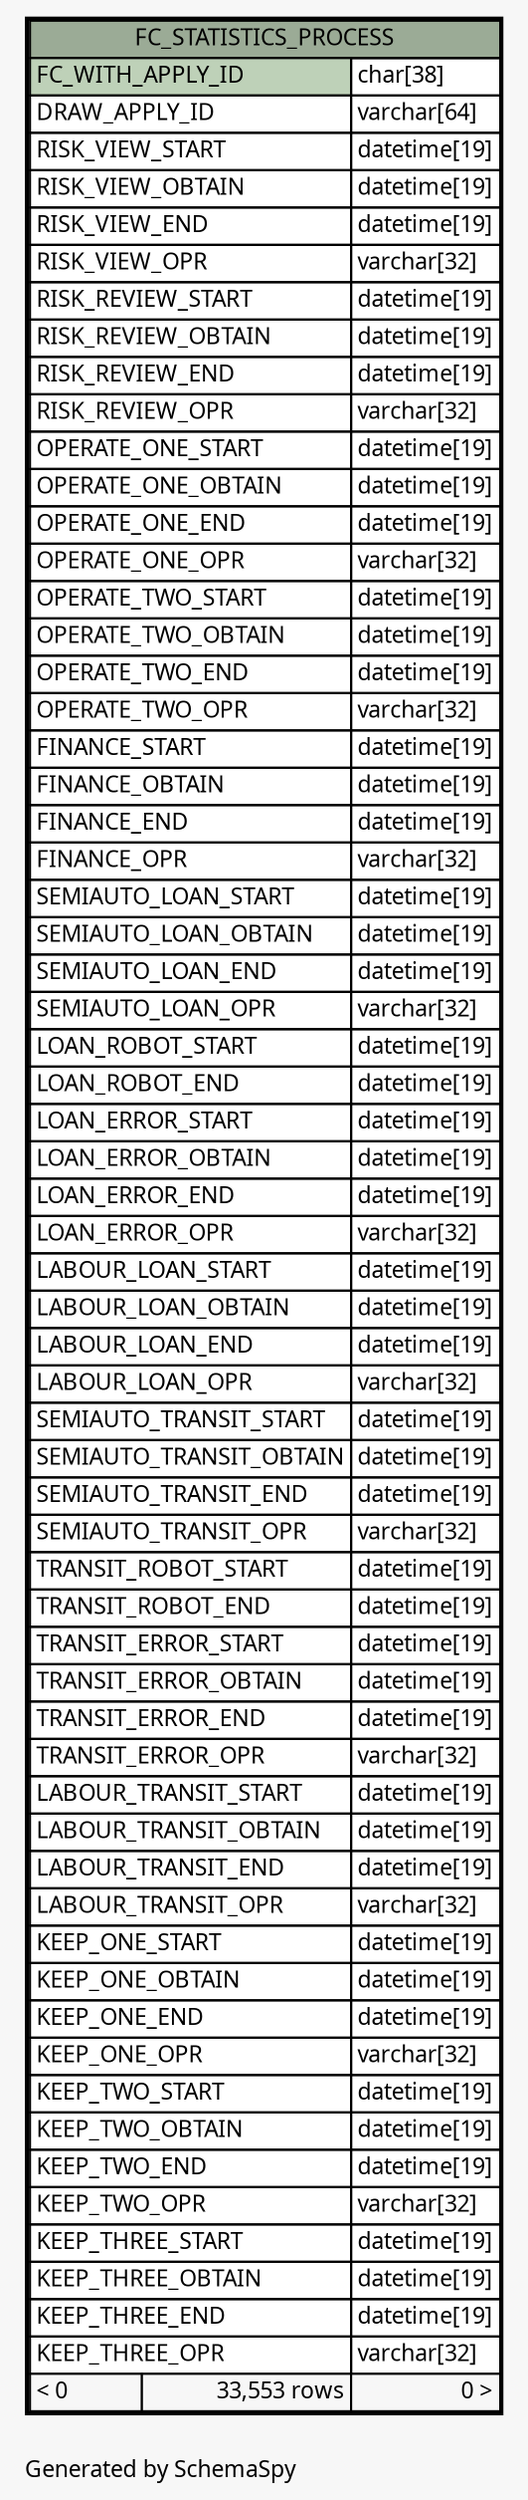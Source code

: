 // dot 2.26.0 on Linux 2.6.32-504.8.1.el6.x86_64
// SchemaSpy rev Unknown
digraph "oneDegreeRelationshipsDiagram" {
  graph [
    rankdir="RL"
    bgcolor="#f7f7f7"
    label="\nGenerated by SchemaSpy"
    labeljust="l"
    nodesep="0.18"
    ranksep="0.46"
    fontname="Microsoft YaHei"
    fontsize="11"
  ];
  node [
    fontname="Microsoft YaHei"
    fontsize="11"
    shape="plaintext"
  ];
  edge [
    arrowsize="0.8"
  ];
  "FC_STATISTICS_PROCESS" [
    label=<
    <TABLE BORDER="2" CELLBORDER="1" CELLSPACING="0" BGCOLOR="#ffffff">
      <TR><TD COLSPAN="3" BGCOLOR="#9bab96" ALIGN="CENTER">FC_STATISTICS_PROCESS</TD></TR>
      <TR><TD PORT="FC_WITH_APPLY_ID" COLSPAN="2" BGCOLOR="#bed1b8" ALIGN="LEFT">FC_WITH_APPLY_ID</TD><TD PORT="FC_WITH_APPLY_ID.type" ALIGN="LEFT">char[38]</TD></TR>
      <TR><TD PORT="DRAW_APPLY_ID" COLSPAN="2" ALIGN="LEFT">DRAW_APPLY_ID</TD><TD PORT="DRAW_APPLY_ID.type" ALIGN="LEFT">varchar[64]</TD></TR>
      <TR><TD PORT="RISK_VIEW_START" COLSPAN="2" ALIGN="LEFT">RISK_VIEW_START</TD><TD PORT="RISK_VIEW_START.type" ALIGN="LEFT">datetime[19]</TD></TR>
      <TR><TD PORT="RISK_VIEW_OBTAIN" COLSPAN="2" ALIGN="LEFT">RISK_VIEW_OBTAIN</TD><TD PORT="RISK_VIEW_OBTAIN.type" ALIGN="LEFT">datetime[19]</TD></TR>
      <TR><TD PORT="RISK_VIEW_END" COLSPAN="2" ALIGN="LEFT">RISK_VIEW_END</TD><TD PORT="RISK_VIEW_END.type" ALIGN="LEFT">datetime[19]</TD></TR>
      <TR><TD PORT="RISK_VIEW_OPR" COLSPAN="2" ALIGN="LEFT">RISK_VIEW_OPR</TD><TD PORT="RISK_VIEW_OPR.type" ALIGN="LEFT">varchar[32]</TD></TR>
      <TR><TD PORT="RISK_REVIEW_START" COLSPAN="2" ALIGN="LEFT">RISK_REVIEW_START</TD><TD PORT="RISK_REVIEW_START.type" ALIGN="LEFT">datetime[19]</TD></TR>
      <TR><TD PORT="RISK_REVIEW_OBTAIN" COLSPAN="2" ALIGN="LEFT">RISK_REVIEW_OBTAIN</TD><TD PORT="RISK_REVIEW_OBTAIN.type" ALIGN="LEFT">datetime[19]</TD></TR>
      <TR><TD PORT="RISK_REVIEW_END" COLSPAN="2" ALIGN="LEFT">RISK_REVIEW_END</TD><TD PORT="RISK_REVIEW_END.type" ALIGN="LEFT">datetime[19]</TD></TR>
      <TR><TD PORT="RISK_REVIEW_OPR" COLSPAN="2" ALIGN="LEFT">RISK_REVIEW_OPR</TD><TD PORT="RISK_REVIEW_OPR.type" ALIGN="LEFT">varchar[32]</TD></TR>
      <TR><TD PORT="OPERATE_ONE_START" COLSPAN="2" ALIGN="LEFT">OPERATE_ONE_START</TD><TD PORT="OPERATE_ONE_START.type" ALIGN="LEFT">datetime[19]</TD></TR>
      <TR><TD PORT="OPERATE_ONE_OBTAIN" COLSPAN="2" ALIGN="LEFT">OPERATE_ONE_OBTAIN</TD><TD PORT="OPERATE_ONE_OBTAIN.type" ALIGN="LEFT">datetime[19]</TD></TR>
      <TR><TD PORT="OPERATE_ONE_END" COLSPAN="2" ALIGN="LEFT">OPERATE_ONE_END</TD><TD PORT="OPERATE_ONE_END.type" ALIGN="LEFT">datetime[19]</TD></TR>
      <TR><TD PORT="OPERATE_ONE_OPR" COLSPAN="2" ALIGN="LEFT">OPERATE_ONE_OPR</TD><TD PORT="OPERATE_ONE_OPR.type" ALIGN="LEFT">varchar[32]</TD></TR>
      <TR><TD PORT="OPERATE_TWO_START" COLSPAN="2" ALIGN="LEFT">OPERATE_TWO_START</TD><TD PORT="OPERATE_TWO_START.type" ALIGN="LEFT">datetime[19]</TD></TR>
      <TR><TD PORT="OPERATE_TWO_OBTAIN" COLSPAN="2" ALIGN="LEFT">OPERATE_TWO_OBTAIN</TD><TD PORT="OPERATE_TWO_OBTAIN.type" ALIGN="LEFT">datetime[19]</TD></TR>
      <TR><TD PORT="OPERATE_TWO_END" COLSPAN="2" ALIGN="LEFT">OPERATE_TWO_END</TD><TD PORT="OPERATE_TWO_END.type" ALIGN="LEFT">datetime[19]</TD></TR>
      <TR><TD PORT="OPERATE_TWO_OPR" COLSPAN="2" ALIGN="LEFT">OPERATE_TWO_OPR</TD><TD PORT="OPERATE_TWO_OPR.type" ALIGN="LEFT">varchar[32]</TD></TR>
      <TR><TD PORT="FINANCE_START" COLSPAN="2" ALIGN="LEFT">FINANCE_START</TD><TD PORT="FINANCE_START.type" ALIGN="LEFT">datetime[19]</TD></TR>
      <TR><TD PORT="FINANCE_OBTAIN" COLSPAN="2" ALIGN="LEFT">FINANCE_OBTAIN</TD><TD PORT="FINANCE_OBTAIN.type" ALIGN="LEFT">datetime[19]</TD></TR>
      <TR><TD PORT="FINANCE_END" COLSPAN="2" ALIGN="LEFT">FINANCE_END</TD><TD PORT="FINANCE_END.type" ALIGN="LEFT">datetime[19]</TD></TR>
      <TR><TD PORT="FINANCE_OPR" COLSPAN="2" ALIGN="LEFT">FINANCE_OPR</TD><TD PORT="FINANCE_OPR.type" ALIGN="LEFT">varchar[32]</TD></TR>
      <TR><TD PORT="SEMIAUTO_LOAN_START" COLSPAN="2" ALIGN="LEFT">SEMIAUTO_LOAN_START</TD><TD PORT="SEMIAUTO_LOAN_START.type" ALIGN="LEFT">datetime[19]</TD></TR>
      <TR><TD PORT="SEMIAUTO_LOAN_OBTAIN" COLSPAN="2" ALIGN="LEFT">SEMIAUTO_LOAN_OBTAIN</TD><TD PORT="SEMIAUTO_LOAN_OBTAIN.type" ALIGN="LEFT">datetime[19]</TD></TR>
      <TR><TD PORT="SEMIAUTO_LOAN_END" COLSPAN="2" ALIGN="LEFT">SEMIAUTO_LOAN_END</TD><TD PORT="SEMIAUTO_LOAN_END.type" ALIGN="LEFT">datetime[19]</TD></TR>
      <TR><TD PORT="SEMIAUTO_LOAN_OPR" COLSPAN="2" ALIGN="LEFT">SEMIAUTO_LOAN_OPR</TD><TD PORT="SEMIAUTO_LOAN_OPR.type" ALIGN="LEFT">varchar[32]</TD></TR>
      <TR><TD PORT="LOAN_ROBOT_START" COLSPAN="2" ALIGN="LEFT">LOAN_ROBOT_START</TD><TD PORT="LOAN_ROBOT_START.type" ALIGN="LEFT">datetime[19]</TD></TR>
      <TR><TD PORT="LOAN_ROBOT_END" COLSPAN="2" ALIGN="LEFT">LOAN_ROBOT_END</TD><TD PORT="LOAN_ROBOT_END.type" ALIGN="LEFT">datetime[19]</TD></TR>
      <TR><TD PORT="LOAN_ERROR_START" COLSPAN="2" ALIGN="LEFT">LOAN_ERROR_START</TD><TD PORT="LOAN_ERROR_START.type" ALIGN="LEFT">datetime[19]</TD></TR>
      <TR><TD PORT="LOAN_ERROR_OBTAIN" COLSPAN="2" ALIGN="LEFT">LOAN_ERROR_OBTAIN</TD><TD PORT="LOAN_ERROR_OBTAIN.type" ALIGN="LEFT">datetime[19]</TD></TR>
      <TR><TD PORT="LOAN_ERROR_END" COLSPAN="2" ALIGN="LEFT">LOAN_ERROR_END</TD><TD PORT="LOAN_ERROR_END.type" ALIGN="LEFT">datetime[19]</TD></TR>
      <TR><TD PORT="LOAN_ERROR_OPR" COLSPAN="2" ALIGN="LEFT">LOAN_ERROR_OPR</TD><TD PORT="LOAN_ERROR_OPR.type" ALIGN="LEFT">varchar[32]</TD></TR>
      <TR><TD PORT="LABOUR_LOAN_START" COLSPAN="2" ALIGN="LEFT">LABOUR_LOAN_START</TD><TD PORT="LABOUR_LOAN_START.type" ALIGN="LEFT">datetime[19]</TD></TR>
      <TR><TD PORT="LABOUR_LOAN_OBTAIN" COLSPAN="2" ALIGN="LEFT">LABOUR_LOAN_OBTAIN</TD><TD PORT="LABOUR_LOAN_OBTAIN.type" ALIGN="LEFT">datetime[19]</TD></TR>
      <TR><TD PORT="LABOUR_LOAN_END" COLSPAN="2" ALIGN="LEFT">LABOUR_LOAN_END</TD><TD PORT="LABOUR_LOAN_END.type" ALIGN="LEFT">datetime[19]</TD></TR>
      <TR><TD PORT="LABOUR_LOAN_OPR" COLSPAN="2" ALIGN="LEFT">LABOUR_LOAN_OPR</TD><TD PORT="LABOUR_LOAN_OPR.type" ALIGN="LEFT">varchar[32]</TD></TR>
      <TR><TD PORT="SEMIAUTO_TRANSIT_START" COLSPAN="2" ALIGN="LEFT">SEMIAUTO_TRANSIT_START</TD><TD PORT="SEMIAUTO_TRANSIT_START.type" ALIGN="LEFT">datetime[19]</TD></TR>
      <TR><TD PORT="SEMIAUTO_TRANSIT_OBTAIN" COLSPAN="2" ALIGN="LEFT">SEMIAUTO_TRANSIT_OBTAIN</TD><TD PORT="SEMIAUTO_TRANSIT_OBTAIN.type" ALIGN="LEFT">datetime[19]</TD></TR>
      <TR><TD PORT="SEMIAUTO_TRANSIT_END" COLSPAN="2" ALIGN="LEFT">SEMIAUTO_TRANSIT_END</TD><TD PORT="SEMIAUTO_TRANSIT_END.type" ALIGN="LEFT">datetime[19]</TD></TR>
      <TR><TD PORT="SEMIAUTO_TRANSIT_OPR" COLSPAN="2" ALIGN="LEFT">SEMIAUTO_TRANSIT_OPR</TD><TD PORT="SEMIAUTO_TRANSIT_OPR.type" ALIGN="LEFT">varchar[32]</TD></TR>
      <TR><TD PORT="TRANSIT_ROBOT_START" COLSPAN="2" ALIGN="LEFT">TRANSIT_ROBOT_START</TD><TD PORT="TRANSIT_ROBOT_START.type" ALIGN="LEFT">datetime[19]</TD></TR>
      <TR><TD PORT="TRANSIT_ROBOT_END" COLSPAN="2" ALIGN="LEFT">TRANSIT_ROBOT_END</TD><TD PORT="TRANSIT_ROBOT_END.type" ALIGN="LEFT">datetime[19]</TD></TR>
      <TR><TD PORT="TRANSIT_ERROR_START" COLSPAN="2" ALIGN="LEFT">TRANSIT_ERROR_START</TD><TD PORT="TRANSIT_ERROR_START.type" ALIGN="LEFT">datetime[19]</TD></TR>
      <TR><TD PORT="TRANSIT_ERROR_OBTAIN" COLSPAN="2" ALIGN="LEFT">TRANSIT_ERROR_OBTAIN</TD><TD PORT="TRANSIT_ERROR_OBTAIN.type" ALIGN="LEFT">datetime[19]</TD></TR>
      <TR><TD PORT="TRANSIT_ERROR_END" COLSPAN="2" ALIGN="LEFT">TRANSIT_ERROR_END</TD><TD PORT="TRANSIT_ERROR_END.type" ALIGN="LEFT">datetime[19]</TD></TR>
      <TR><TD PORT="TRANSIT_ERROR_OPR" COLSPAN="2" ALIGN="LEFT">TRANSIT_ERROR_OPR</TD><TD PORT="TRANSIT_ERROR_OPR.type" ALIGN="LEFT">varchar[32]</TD></TR>
      <TR><TD PORT="LABOUR_TRANSIT_START" COLSPAN="2" ALIGN="LEFT">LABOUR_TRANSIT_START</TD><TD PORT="LABOUR_TRANSIT_START.type" ALIGN="LEFT">datetime[19]</TD></TR>
      <TR><TD PORT="LABOUR_TRANSIT_OBTAIN" COLSPAN="2" ALIGN="LEFT">LABOUR_TRANSIT_OBTAIN</TD><TD PORT="LABOUR_TRANSIT_OBTAIN.type" ALIGN="LEFT">datetime[19]</TD></TR>
      <TR><TD PORT="LABOUR_TRANSIT_END" COLSPAN="2" ALIGN="LEFT">LABOUR_TRANSIT_END</TD><TD PORT="LABOUR_TRANSIT_END.type" ALIGN="LEFT">datetime[19]</TD></TR>
      <TR><TD PORT="LABOUR_TRANSIT_OPR" COLSPAN="2" ALIGN="LEFT">LABOUR_TRANSIT_OPR</TD><TD PORT="LABOUR_TRANSIT_OPR.type" ALIGN="LEFT">varchar[32]</TD></TR>
      <TR><TD PORT="KEEP_ONE_START" COLSPAN="2" ALIGN="LEFT">KEEP_ONE_START</TD><TD PORT="KEEP_ONE_START.type" ALIGN="LEFT">datetime[19]</TD></TR>
      <TR><TD PORT="KEEP_ONE_OBTAIN" COLSPAN="2" ALIGN="LEFT">KEEP_ONE_OBTAIN</TD><TD PORT="KEEP_ONE_OBTAIN.type" ALIGN="LEFT">datetime[19]</TD></TR>
      <TR><TD PORT="KEEP_ONE_END" COLSPAN="2" ALIGN="LEFT">KEEP_ONE_END</TD><TD PORT="KEEP_ONE_END.type" ALIGN="LEFT">datetime[19]</TD></TR>
      <TR><TD PORT="KEEP_ONE_OPR" COLSPAN="2" ALIGN="LEFT">KEEP_ONE_OPR</TD><TD PORT="KEEP_ONE_OPR.type" ALIGN="LEFT">varchar[32]</TD></TR>
      <TR><TD PORT="KEEP_TWO_START" COLSPAN="2" ALIGN="LEFT">KEEP_TWO_START</TD><TD PORT="KEEP_TWO_START.type" ALIGN="LEFT">datetime[19]</TD></TR>
      <TR><TD PORT="KEEP_TWO_OBTAIN" COLSPAN="2" ALIGN="LEFT">KEEP_TWO_OBTAIN</TD><TD PORT="KEEP_TWO_OBTAIN.type" ALIGN="LEFT">datetime[19]</TD></TR>
      <TR><TD PORT="KEEP_TWO_END" COLSPAN="2" ALIGN="LEFT">KEEP_TWO_END</TD><TD PORT="KEEP_TWO_END.type" ALIGN="LEFT">datetime[19]</TD></TR>
      <TR><TD PORT="KEEP_TWO_OPR" COLSPAN="2" ALIGN="LEFT">KEEP_TWO_OPR</TD><TD PORT="KEEP_TWO_OPR.type" ALIGN="LEFT">varchar[32]</TD></TR>
      <TR><TD PORT="KEEP_THREE_START" COLSPAN="2" ALIGN="LEFT">KEEP_THREE_START</TD><TD PORT="KEEP_THREE_START.type" ALIGN="LEFT">datetime[19]</TD></TR>
      <TR><TD PORT="KEEP_THREE_OBTAIN" COLSPAN="2" ALIGN="LEFT">KEEP_THREE_OBTAIN</TD><TD PORT="KEEP_THREE_OBTAIN.type" ALIGN="LEFT">datetime[19]</TD></TR>
      <TR><TD PORT="KEEP_THREE_END" COLSPAN="2" ALIGN="LEFT">KEEP_THREE_END</TD><TD PORT="KEEP_THREE_END.type" ALIGN="LEFT">datetime[19]</TD></TR>
      <TR><TD PORT="KEEP_THREE_OPR" COLSPAN="2" ALIGN="LEFT">KEEP_THREE_OPR</TD><TD PORT="KEEP_THREE_OPR.type" ALIGN="LEFT">varchar[32]</TD></TR>
      <TR><TD ALIGN="LEFT" BGCOLOR="#f7f7f7">&lt; 0</TD><TD ALIGN="RIGHT" BGCOLOR="#f7f7f7">33,553 rows</TD><TD ALIGN="RIGHT" BGCOLOR="#f7f7f7">0 &gt;</TD></TR>
    </TABLE>>
    URL="FC_STATISTICS_PROCESS.html"
    tooltip="FC_STATISTICS_PROCESS"
  ];
}

